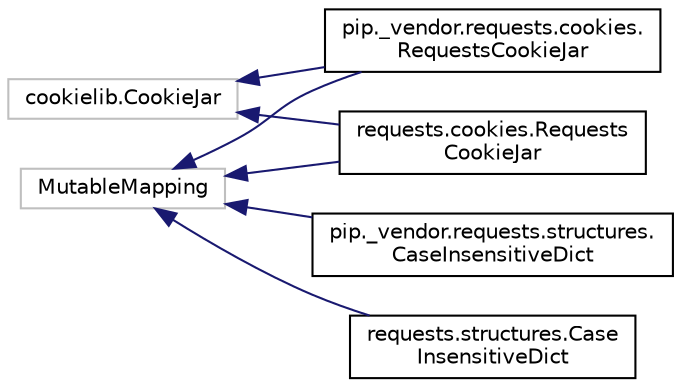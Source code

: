 digraph "Graphical Class Hierarchy"
{
 // LATEX_PDF_SIZE
  edge [fontname="Helvetica",fontsize="10",labelfontname="Helvetica",labelfontsize="10"];
  node [fontname="Helvetica",fontsize="10",shape=record];
  rankdir="LR";
  Node445 [label="cookielib.CookieJar",height=0.2,width=0.4,color="grey75", fillcolor="white", style="filled",tooltip=" "];
  Node445 -> Node0 [dir="back",color="midnightblue",fontsize="10",style="solid",fontname="Helvetica"];
  Node0 [label="pip._vendor.requests.cookies.\lRequestsCookieJar",height=0.2,width=0.4,color="black", fillcolor="white", style="filled",URL="$classpip_1_1__vendor_1_1requests_1_1cookies_1_1RequestsCookieJar.html",tooltip=" "];
  Node445 -> Node447 [dir="back",color="midnightblue",fontsize="10",style="solid",fontname="Helvetica"];
  Node447 [label="requests.cookies.Requests\lCookieJar",height=0.2,width=0.4,color="black", fillcolor="white", style="filled",URL="$classrequests_1_1cookies_1_1RequestsCookieJar.html",tooltip=" "];
  Node3559 [label="MutableMapping",height=0.2,width=0.4,color="grey75", fillcolor="white", style="filled",tooltip=" "];
  Node3559 -> Node0 [dir="back",color="midnightblue",fontsize="10",style="solid",fontname="Helvetica"];
  Node3559 -> Node3560 [dir="back",color="midnightblue",fontsize="10",style="solid",fontname="Helvetica"];
  Node3560 [label="pip._vendor.requests.structures.\lCaseInsensitiveDict",height=0.2,width=0.4,color="black", fillcolor="white", style="filled",URL="$classpip_1_1__vendor_1_1requests_1_1structures_1_1CaseInsensitiveDict.html",tooltip=" "];
  Node3559 -> Node447 [dir="back",color="midnightblue",fontsize="10",style="solid",fontname="Helvetica"];
  Node3559 -> Node3561 [dir="back",color="midnightblue",fontsize="10",style="solid",fontname="Helvetica"];
  Node3561 [label="requests.structures.Case\lInsensitiveDict",height=0.2,width=0.4,color="black", fillcolor="white", style="filled",URL="$classrequests_1_1structures_1_1CaseInsensitiveDict.html",tooltip=" "];
}
